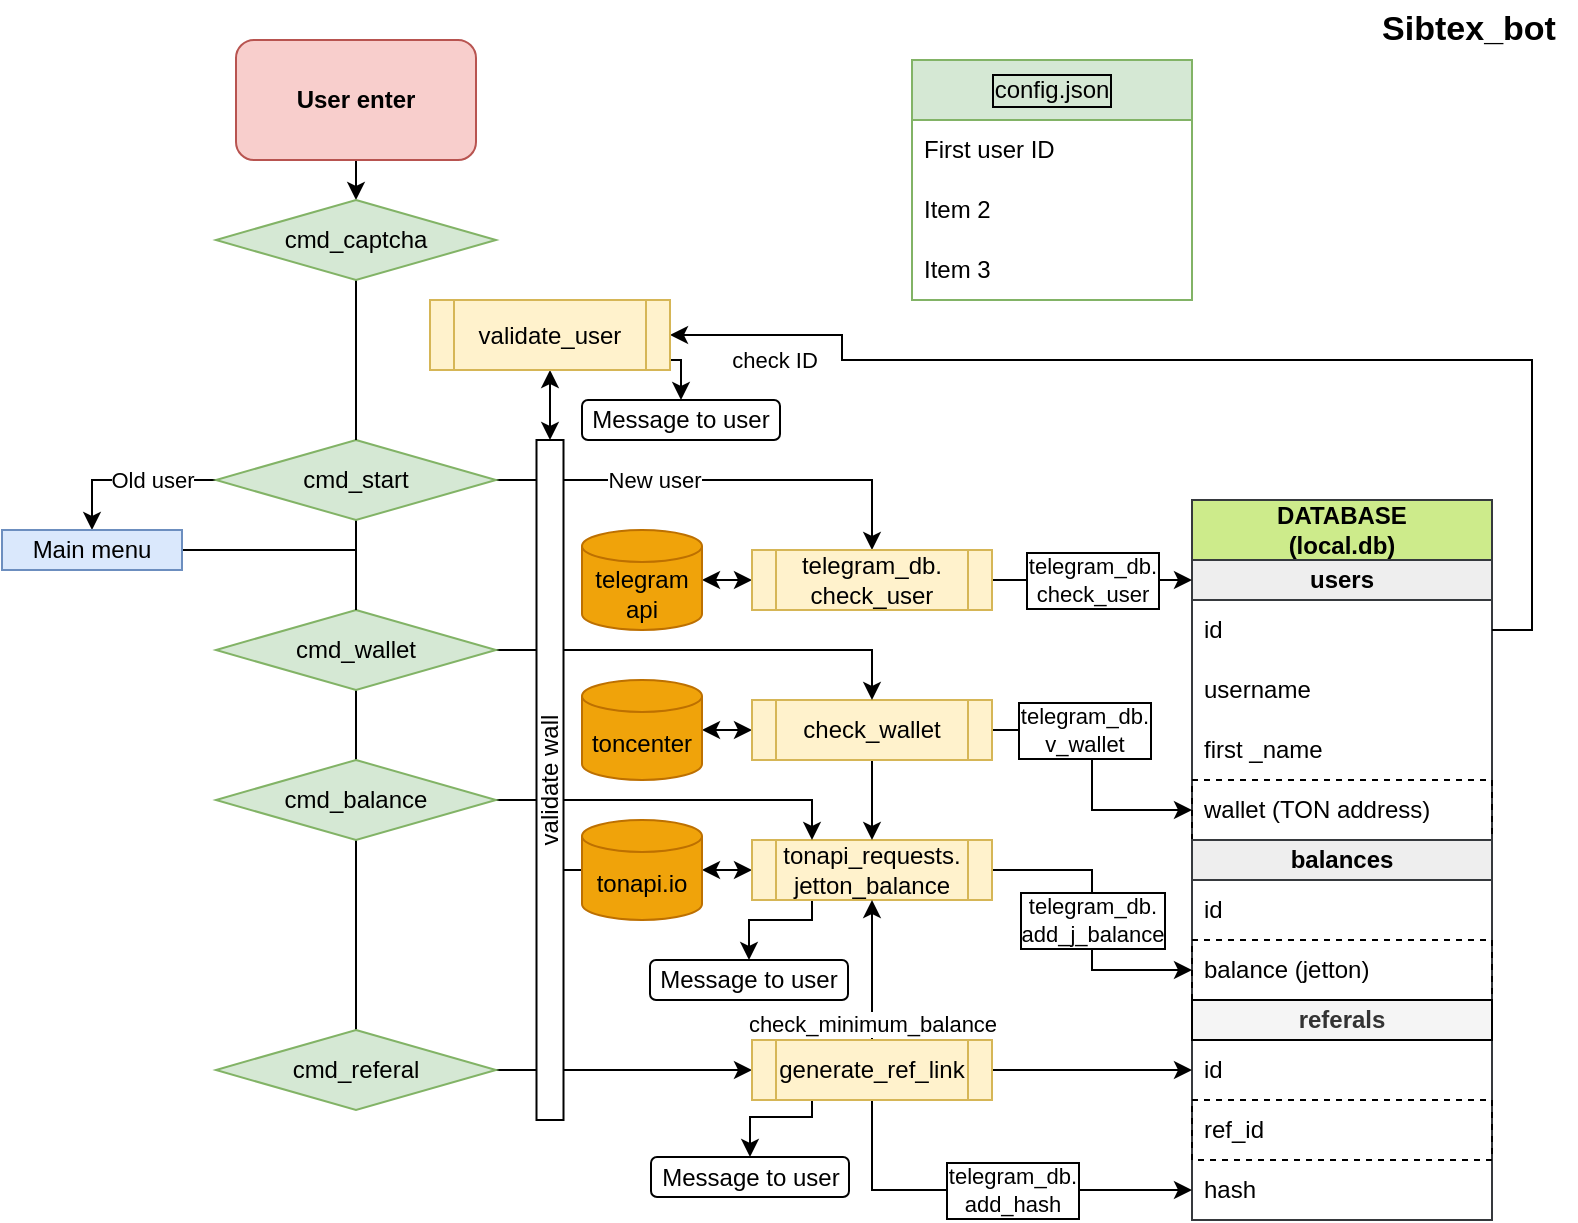 <mxfile version="20.8.17" type="github">
  <diagram name="Страница 1" id="LgsbMWBESHbUYroMua2p">
    <mxGraphModel dx="1434" dy="764" grid="1" gridSize="10" guides="1" tooltips="1" connect="1" arrows="1" fold="1" page="1" pageScale="1" pageWidth="827" pageHeight="1169" math="0" shadow="0">
      <root>
        <mxCell id="0" />
        <mxCell id="1" parent="0" />
        <mxCell id="y6tM2BsDcEVuRx64Hg7A-4" style="edgeStyle=orthogonalEdgeStyle;rounded=0;orthogonalLoop=1;jettySize=auto;html=1;exitX=0.5;exitY=1;exitDx=0;exitDy=0;entryX=0.5;entryY=0;entryDx=0;entryDy=0;" parent="1" source="y6tM2BsDcEVuRx64Hg7A-3" target="q06oOHf_kdEBdOQaN_h--30" edge="1">
          <mxGeometry relative="1" as="geometry">
            <mxPoint x="192" y="195" as="targetPoint" />
            <mxPoint x="217" y="100" as="sourcePoint" />
          </mxGeometry>
        </mxCell>
        <mxCell id="y6tM2BsDcEVuRx64Hg7A-3" value="&lt;b&gt;User enter&lt;/b&gt;" style="rounded=1;whiteSpace=wrap;html=1;fillColor=#f8cecc;strokeColor=#b85450;" parent="1" vertex="1">
          <mxGeometry x="157" y="20" width="120" height="60" as="geometry" />
        </mxCell>
        <mxCell id="xPWEyY98Uc1iF1DQ3HpN-3" style="edgeStyle=orthogonalEdgeStyle;rounded=0;orthogonalLoop=1;jettySize=auto;html=1;fontColor=#000000;entryX=0.5;entryY=0;entryDx=0;entryDy=0;endArrow=classic;endFill=1;exitX=1;exitY=0.5;exitDx=0;exitDy=0;" parent="1" source="xPWEyY98Uc1iF1DQ3HpN-2" target="fDtwPjwsuHDe_1HMCoDv-16" edge="1">
          <mxGeometry relative="1" as="geometry">
            <mxPoint x="397" y="245" as="targetPoint" />
            <mxPoint x="330" y="240" as="sourcePoint" />
            <Array as="points">
              <mxPoint x="475" y="240" />
            </Array>
          </mxGeometry>
        </mxCell>
        <mxCell id="fDtwPjwsuHDe_1HMCoDv-40" value="New user" style="edgeLabel;html=1;align=center;verticalAlign=middle;resizable=0;points=[];" parent="xPWEyY98Uc1iF1DQ3HpN-3" vertex="1" connectable="0">
          <mxGeometry relative="1" as="geometry">
            <mxPoint x="-33" as="offset" />
          </mxGeometry>
        </mxCell>
        <mxCell id="xPWEyY98Uc1iF1DQ3HpN-5" style="edgeStyle=orthogonalEdgeStyle;rounded=0;orthogonalLoop=1;jettySize=auto;html=1;exitX=0;exitY=0.5;exitDx=0;exitDy=0;fontColor=#000000;entryX=0.5;entryY=0;entryDx=0;entryDy=0;" parent="1" source="xPWEyY98Uc1iF1DQ3HpN-2" target="q06oOHf_kdEBdOQaN_h--3" edge="1">
          <mxGeometry relative="1" as="geometry">
            <mxPoint x="59.5" y="260" as="targetPoint" />
          </mxGeometry>
        </mxCell>
        <mxCell id="xPWEyY98Uc1iF1DQ3HpN-7" value="Old user" style="edgeLabel;html=1;align=center;verticalAlign=middle;resizable=0;points=[];fontColor=#000000;" parent="xPWEyY98Uc1iF1DQ3HpN-5" vertex="1" connectable="0">
          <mxGeometry x="0.033" y="3" relative="1" as="geometry">
            <mxPoint x="13" y="-3" as="offset" />
          </mxGeometry>
        </mxCell>
        <mxCell id="fDtwPjwsuHDe_1HMCoDv-43" style="edgeStyle=orthogonalEdgeStyle;rounded=0;orthogonalLoop=1;jettySize=auto;html=1;exitX=0.5;exitY=1;exitDx=0;exitDy=0;entryX=0.5;entryY=0;entryDx=0;entryDy=0;labelBorderColor=default;startArrow=none;startFill=0;endArrow=none;endFill=0;" parent="1" source="xPWEyY98Uc1iF1DQ3HpN-2" target="fDtwPjwsuHDe_1HMCoDv-41" edge="1">
          <mxGeometry relative="1" as="geometry" />
        </mxCell>
        <mxCell id="xPWEyY98Uc1iF1DQ3HpN-2" value="cmd_start" style="rhombus;whiteSpace=wrap;html=1;labelBackgroundColor=none;labelBorderColor=none;fillColor=#d5e8d4;strokeColor=#82b366;" parent="1" vertex="1">
          <mxGeometry x="147" y="220" width="140" height="40" as="geometry" />
        </mxCell>
        <mxCell id="xPWEyY98Uc1iF1DQ3HpN-9" value="&lt;font style=&quot;font-size: 17px;&quot;&gt;&lt;b&gt;Sibtex_bot&lt;/b&gt;&lt;/font&gt;" style="text;html=1;strokeColor=none;fillColor=none;align=center;verticalAlign=middle;whiteSpace=wrap;rounded=0;fontColor=#000000;" parent="1" vertex="1">
          <mxGeometry x="720" width="107" height="30" as="geometry" />
        </mxCell>
        <mxCell id="PNvZ4A7sdPnOWRzi79Dc-2" value="DATABASE&lt;br&gt;(local.db)" style="swimlane;fontStyle=1;childLayout=stackLayout;horizontal=1;startSize=30;horizontalStack=0;resizeParent=1;resizeParentMax=0;resizeLast=0;collapsible=1;marginBottom=0;whiteSpace=wrap;html=1;fillColor=#cdeb8b;strokeColor=#36393d;" parent="1" vertex="1">
          <mxGeometry x="635" y="250" width="150" height="360" as="geometry">
            <mxRectangle x="605" y="210" width="60" height="30" as="alternateBounds" />
          </mxGeometry>
        </mxCell>
        <mxCell id="PNvZ4A7sdPnOWRzi79Dc-3" value="users" style="text;strokeColor=#36393d;fillColor=#eeeeee;align=center;verticalAlign=middle;spacingLeft=4;spacingRight=4;overflow=hidden;points=[[0,0.5],[1,0.5]];portConstraint=eastwest;rotatable=0;whiteSpace=wrap;html=1;fontStyle=1;" parent="PNvZ4A7sdPnOWRzi79Dc-2" vertex="1">
          <mxGeometry y="30" width="150" height="20" as="geometry" />
        </mxCell>
        <mxCell id="PNvZ4A7sdPnOWRzi79Dc-13" value="id" style="text;strokeColor=none;fillColor=none;align=left;verticalAlign=middle;spacingLeft=4;spacingRight=4;overflow=hidden;points=[[0,0.5],[1,0.5]];portConstraint=eastwest;rotatable=0;whiteSpace=wrap;html=1;fontColor=#000000;" parent="PNvZ4A7sdPnOWRzi79Dc-2" vertex="1">
          <mxGeometry y="50" width="150" height="30" as="geometry" />
        </mxCell>
        <mxCell id="PNvZ4A7sdPnOWRzi79Dc-4" value="username" style="text;strokeColor=none;fillColor=none;align=left;verticalAlign=middle;spacingLeft=4;spacingRight=4;overflow=hidden;points=[[0,0.5],[1,0.5]];portConstraint=eastwest;rotatable=0;whiteSpace=wrap;html=1;fontColor=#000000;" parent="PNvZ4A7sdPnOWRzi79Dc-2" vertex="1">
          <mxGeometry y="80" width="150" height="30" as="geometry" />
        </mxCell>
        <mxCell id="PNvZ4A7sdPnOWRzi79Dc-5" value="first _name" style="text;strokeColor=none;fillColor=none;align=left;verticalAlign=middle;spacingLeft=4;spacingRight=4;overflow=hidden;points=[[0,0.5],[1,0.5]];portConstraint=eastwest;rotatable=0;whiteSpace=wrap;html=1;fontColor=#000000;" parent="PNvZ4A7sdPnOWRzi79Dc-2" vertex="1">
          <mxGeometry y="110" width="150" height="30" as="geometry" />
        </mxCell>
        <mxCell id="fDtwPjwsuHDe_1HMCoDv-3" value="wallet (TON address)" style="text;strokeColor=default;fillColor=none;align=left;verticalAlign=middle;spacingLeft=4;spacingRight=4;overflow=hidden;points=[[0,0.5],[1,0.5]];portConstraint=eastwest;rotatable=0;whiteSpace=wrap;html=1;fontColor=#000000;labelBackgroundColor=none;labelBorderColor=none;shadow=0;dashed=1;" parent="PNvZ4A7sdPnOWRzi79Dc-2" vertex="1">
          <mxGeometry y="140" width="150" height="30" as="geometry" />
        </mxCell>
        <mxCell id="PNvZ4A7sdPnOWRzi79Dc-14" value="balances" style="text;strokeColor=#36393d;fillColor=#eeeeee;align=center;verticalAlign=middle;spacingLeft=4;spacingRight=4;overflow=hidden;points=[[0,0.5],[1,0.5]];portConstraint=eastwest;rotatable=0;whiteSpace=wrap;html=1;fontStyle=1" parent="PNvZ4A7sdPnOWRzi79Dc-2" vertex="1">
          <mxGeometry y="170" width="150" height="20" as="geometry" />
        </mxCell>
        <mxCell id="PNvZ4A7sdPnOWRzi79Dc-9" value="id" style="text;strokeColor=none;fillColor=none;align=left;verticalAlign=middle;spacingLeft=4;spacingRight=4;overflow=hidden;points=[[0,0.5],[1,0.5]];portConstraint=eastwest;rotatable=0;whiteSpace=wrap;html=1;fontColor=#000000;" parent="PNvZ4A7sdPnOWRzi79Dc-2" vertex="1">
          <mxGeometry y="190" width="150" height="30" as="geometry" />
        </mxCell>
        <mxCell id="fDtwPjwsuHDe_1HMCoDv-2" value="balance (jetton)" style="text;strokeColor=default;fillColor=none;align=left;verticalAlign=middle;spacingLeft=4;spacingRight=4;overflow=hidden;points=[[0,0.5],[1,0.5]];portConstraint=eastwest;rotatable=0;whiteSpace=wrap;html=1;fontColor=#000000;dashed=1;" parent="PNvZ4A7sdPnOWRzi79Dc-2" vertex="1">
          <mxGeometry y="220" width="150" height="30" as="geometry" />
        </mxCell>
        <mxCell id="q06oOHf_kdEBdOQaN_h--10" value="referals" style="text;strokeColor=#000000;fillColor=#f5f5f5;align=center;verticalAlign=middle;spacingLeft=4;spacingRight=4;overflow=hidden;points=[[0,0.5],[1,0.5]];portConstraint=eastwest;rotatable=0;whiteSpace=wrap;html=1;fontColor=#333333;fontStyle=1;gradientColor=none;" vertex="1" parent="PNvZ4A7sdPnOWRzi79Dc-2">
          <mxGeometry y="250" width="150" height="20" as="geometry" />
        </mxCell>
        <mxCell id="q06oOHf_kdEBdOQaN_h--11" value="id" style="text;strokeColor=none;fillColor=none;align=left;verticalAlign=middle;spacingLeft=4;spacingRight=4;overflow=hidden;points=[[0,0.5],[1,0.5]];portConstraint=eastwest;rotatable=0;whiteSpace=wrap;html=1;fontColor=#000000;dashed=1;" vertex="1" parent="PNvZ4A7sdPnOWRzi79Dc-2">
          <mxGeometry y="270" width="150" height="30" as="geometry" />
        </mxCell>
        <mxCell id="q06oOHf_kdEBdOQaN_h--12" value="ref_id" style="text;strokeColor=default;fillColor=none;align=left;verticalAlign=middle;spacingLeft=4;spacingRight=4;overflow=hidden;points=[[0,0.5],[1,0.5]];portConstraint=eastwest;rotatable=0;whiteSpace=wrap;html=1;fontColor=#000000;dashed=1;" vertex="1" parent="PNvZ4A7sdPnOWRzi79Dc-2">
          <mxGeometry y="300" width="150" height="30" as="geometry" />
        </mxCell>
        <mxCell id="q06oOHf_kdEBdOQaN_h--13" value="hash" style="text;strokeColor=none;fillColor=none;align=left;verticalAlign=middle;spacingLeft=4;spacingRight=4;overflow=hidden;points=[[0,0.5],[1,0.5]];portConstraint=eastwest;rotatable=0;whiteSpace=wrap;html=1;fontColor=#000000;dashed=1;" vertex="1" parent="PNvZ4A7sdPnOWRzi79Dc-2">
          <mxGeometry y="330" width="150" height="30" as="geometry" />
        </mxCell>
        <mxCell id="fDtwPjwsuHDe_1HMCoDv-9" value="telegram_db.&lt;br&gt;add_j_balance" style="edgeStyle=orthogonalEdgeStyle;rounded=0;orthogonalLoop=1;jettySize=auto;html=1;exitX=1;exitY=0.5;exitDx=0;exitDy=0;entryX=0;entryY=0.5;entryDx=0;entryDy=0;verticalAlign=middle;labelBorderColor=default;" parent="1" source="fDtwPjwsuHDe_1HMCoDv-4" target="fDtwPjwsuHDe_1HMCoDv-2" edge="1">
          <mxGeometry relative="1" as="geometry" />
        </mxCell>
        <mxCell id="fDtwPjwsuHDe_1HMCoDv-13" style="edgeStyle=orthogonalEdgeStyle;rounded=0;orthogonalLoop=1;jettySize=auto;html=1;exitX=1;exitY=0.5;exitDx=0;exitDy=0;entryX=0;entryY=0.5;entryDx=0;entryDy=0;exitPerimeter=0;startArrow=classic;startFill=1;" parent="1" source="fDtwPjwsuHDe_1HMCoDv-12" target="fDtwPjwsuHDe_1HMCoDv-4" edge="1">
          <mxGeometry relative="1" as="geometry" />
        </mxCell>
        <mxCell id="q06oOHf_kdEBdOQaN_h--21" style="edgeStyle=orthogonalEdgeStyle;rounded=0;orthogonalLoop=1;jettySize=auto;html=1;exitX=0.25;exitY=1;exitDx=0;exitDy=0;entryX=0.5;entryY=0;entryDx=0;entryDy=0;endArrow=classic;endFill=1;" edge="1" parent="1" source="fDtwPjwsuHDe_1HMCoDv-4" target="q06oOHf_kdEBdOQaN_h--17">
          <mxGeometry relative="1" as="geometry">
            <Array as="points">
              <mxPoint x="445" y="460" />
              <mxPoint x="414" y="460" />
            </Array>
          </mxGeometry>
        </mxCell>
        <mxCell id="fDtwPjwsuHDe_1HMCoDv-4" value="tonapi_requests.&lt;br&gt;jetton_balance" style="shape=process;whiteSpace=wrap;html=1;backgroundOutline=1;fillColor=#fff2cc;strokeColor=#d6b656;" parent="1" vertex="1">
          <mxGeometry x="415" y="420" width="120" height="30" as="geometry" />
        </mxCell>
        <mxCell id="q06oOHf_kdEBdOQaN_h--71" value="" style="edgeStyle=orthogonalEdgeStyle;rounded=0;orthogonalLoop=1;jettySize=auto;html=1;startArrow=none;startFill=0;endArrow=none;endFill=0;" edge="1" parent="1" source="fDtwPjwsuHDe_1HMCoDv-12" target="q06oOHf_kdEBdOQaN_h--65">
          <mxGeometry relative="1" as="geometry" />
        </mxCell>
        <mxCell id="fDtwPjwsuHDe_1HMCoDv-12" value="tonapi.io" style="shape=cylinder3;whiteSpace=wrap;html=1;boundedLbl=1;backgroundOutline=1;size=8;fillColor=#f0a30a;fontColor=#000000;strokeColor=#BD7000;" parent="1" vertex="1">
          <mxGeometry x="330" y="410" width="60" height="50" as="geometry" />
        </mxCell>
        <mxCell id="fDtwPjwsuHDe_1HMCoDv-15" style="edgeStyle=orthogonalEdgeStyle;rounded=0;orthogonalLoop=1;jettySize=auto;html=1;exitX=1;exitY=0.5;exitDx=0;exitDy=0;exitPerimeter=0;entryX=0;entryY=0.5;entryDx=0;entryDy=0;startArrow=classic;startFill=1;" parent="1" source="fDtwPjwsuHDe_1HMCoDv-14" target="fDtwPjwsuHDe_1HMCoDv-16" edge="1">
          <mxGeometry relative="1" as="geometry">
            <mxPoint x="435" y="405" as="targetPoint" />
          </mxGeometry>
        </mxCell>
        <mxCell id="fDtwPjwsuHDe_1HMCoDv-14" value="telegram api" style="shape=cylinder3;whiteSpace=wrap;html=1;boundedLbl=1;backgroundOutline=1;size=8;fillColor=#f0a30a;strokeColor=#BD7000;fontColor=#000000;" parent="1" vertex="1">
          <mxGeometry x="330" y="265" width="60" height="50" as="geometry" />
        </mxCell>
        <mxCell id="fDtwPjwsuHDe_1HMCoDv-18" style="edgeStyle=orthogonalEdgeStyle;rounded=0;orthogonalLoop=1;jettySize=auto;html=1;exitX=1;exitY=0.5;exitDx=0;exitDy=0;entryX=0;entryY=0.5;entryDx=0;entryDy=0;labelBorderColor=default;" parent="1" source="fDtwPjwsuHDe_1HMCoDv-16" target="PNvZ4A7sdPnOWRzi79Dc-3" edge="1">
          <mxGeometry relative="1" as="geometry" />
        </mxCell>
        <mxCell id="fDtwPjwsuHDe_1HMCoDv-32" value="telegram_db.&lt;br&gt;check_user" style="edgeLabel;html=1;align=center;verticalAlign=middle;resizable=0;points=[];labelBorderColor=default;" parent="fDtwPjwsuHDe_1HMCoDv-18" vertex="1" connectable="0">
          <mxGeometry x="0.28" relative="1" as="geometry">
            <mxPoint x="-14" as="offset" />
          </mxGeometry>
        </mxCell>
        <mxCell id="fDtwPjwsuHDe_1HMCoDv-16" value="telegram_db.&lt;br&gt;check_user" style="shape=process;whiteSpace=wrap;html=1;backgroundOutline=1;fillColor=#fff2cc;strokeColor=#d6b656;" parent="1" vertex="1">
          <mxGeometry x="415" y="275" width="120" height="30" as="geometry" />
        </mxCell>
        <mxCell id="fDtwPjwsuHDe_1HMCoDv-23" style="edgeStyle=orthogonalEdgeStyle;rounded=0;orthogonalLoop=1;jettySize=auto;html=1;exitX=1;exitY=0.5;exitDx=0;exitDy=0;entryX=0;entryY=0.5;entryDx=0;entryDy=0;align=center;" parent="1" source="fDtwPjwsuHDe_1HMCoDv-22" target="fDtwPjwsuHDe_1HMCoDv-3" edge="1">
          <mxGeometry relative="1" as="geometry" />
        </mxCell>
        <mxCell id="fDtwPjwsuHDe_1HMCoDv-30" value="telegram_db.&lt;br&gt;v_wallet" style="edgeLabel;html=1;align=center;verticalAlign=middle;resizable=0;points=[];labelBorderColor=default;" parent="fDtwPjwsuHDe_1HMCoDv-23" vertex="1" connectable="0">
          <mxGeometry x="-0.22" relative="1" as="geometry">
            <mxPoint x="-4" y="-5" as="offset" />
          </mxGeometry>
        </mxCell>
        <mxCell id="fDtwPjwsuHDe_1HMCoDv-26" style="edgeStyle=orthogonalEdgeStyle;rounded=0;orthogonalLoop=1;jettySize=auto;html=1;exitX=0;exitY=0.5;exitDx=0;exitDy=0;entryX=1;entryY=0.5;entryDx=0;entryDy=0;entryPerimeter=0;endArrow=classic;endFill=1;startArrow=classic;startFill=1;" parent="1" source="fDtwPjwsuHDe_1HMCoDv-22" target="fDtwPjwsuHDe_1HMCoDv-27" edge="1">
          <mxGeometry relative="1" as="geometry" />
        </mxCell>
        <mxCell id="fDtwPjwsuHDe_1HMCoDv-45" style="edgeStyle=orthogonalEdgeStyle;rounded=0;orthogonalLoop=1;jettySize=auto;html=1;exitX=0.5;exitY=1;exitDx=0;exitDy=0;entryX=0.5;entryY=0;entryDx=0;entryDy=0;labelBorderColor=default;startArrow=none;startFill=0;endArrow=classic;endFill=1;" parent="1" source="fDtwPjwsuHDe_1HMCoDv-22" target="fDtwPjwsuHDe_1HMCoDv-4" edge="1">
          <mxGeometry relative="1" as="geometry" />
        </mxCell>
        <mxCell id="fDtwPjwsuHDe_1HMCoDv-22" value="check_wallet" style="shape=process;whiteSpace=wrap;html=1;backgroundOutline=1;fillColor=#fff2cc;strokeColor=#d6b656;" parent="1" vertex="1">
          <mxGeometry x="415" y="350" width="120" height="30" as="geometry" />
        </mxCell>
        <mxCell id="fDtwPjwsuHDe_1HMCoDv-27" value="toncenter" style="shape=cylinder3;whiteSpace=wrap;html=1;boundedLbl=1;backgroundOutline=1;size=8;fillColor=#f0a30a;strokeColor=#BD7000;fontColor=#000000;" parent="1" vertex="1">
          <mxGeometry x="330" y="340" width="60" height="50" as="geometry" />
        </mxCell>
        <mxCell id="fDtwPjwsuHDe_1HMCoDv-44" style="edgeStyle=orthogonalEdgeStyle;rounded=0;orthogonalLoop=1;jettySize=auto;html=1;exitX=1;exitY=0.5;exitDx=0;exitDy=0;entryX=0.5;entryY=0;entryDx=0;entryDy=0;labelBorderColor=default;startArrow=none;startFill=0;endArrow=classic;endFill=1;" parent="1" source="fDtwPjwsuHDe_1HMCoDv-41" target="fDtwPjwsuHDe_1HMCoDv-22" edge="1">
          <mxGeometry relative="1" as="geometry" />
        </mxCell>
        <mxCell id="fDtwPjwsuHDe_1HMCoDv-46" style="edgeStyle=orthogonalEdgeStyle;rounded=0;orthogonalLoop=1;jettySize=auto;html=1;exitX=0.5;exitY=1;exitDx=0;exitDy=0;labelBorderColor=default;startArrow=none;startFill=0;endArrow=none;endFill=0;entryX=0.5;entryY=0;entryDx=0;entryDy=0;" parent="1" source="fDtwPjwsuHDe_1HMCoDv-41" target="fDtwPjwsuHDe_1HMCoDv-47" edge="1">
          <mxGeometry relative="1" as="geometry">
            <mxPoint x="217" y="410" as="targetPoint" />
          </mxGeometry>
        </mxCell>
        <mxCell id="fDtwPjwsuHDe_1HMCoDv-41" value="cmd_wallet" style="rhombus;whiteSpace=wrap;html=1;labelBackgroundColor=none;labelBorderColor=none;fillColor=#d5e8d4;strokeColor=#82b366;" parent="1" vertex="1">
          <mxGeometry x="147" y="305" width="140" height="40" as="geometry" />
        </mxCell>
        <mxCell id="fDtwPjwsuHDe_1HMCoDv-48" style="edgeStyle=orthogonalEdgeStyle;rounded=0;orthogonalLoop=1;jettySize=auto;html=1;exitX=1;exitY=0.5;exitDx=0;exitDy=0;entryX=0.25;entryY=0;entryDx=0;entryDy=0;labelBorderColor=default;startArrow=none;startFill=0;endArrow=classic;endFill=1;" parent="1" source="fDtwPjwsuHDe_1HMCoDv-47" target="fDtwPjwsuHDe_1HMCoDv-4" edge="1">
          <mxGeometry relative="1" as="geometry" />
        </mxCell>
        <mxCell id="q06oOHf_kdEBdOQaN_h--2" style="edgeStyle=orthogonalEdgeStyle;rounded=0;orthogonalLoop=1;jettySize=auto;html=1;exitX=0.5;exitY=1;exitDx=0;exitDy=0;endArrow=none;endFill=0;" edge="1" parent="1" source="fDtwPjwsuHDe_1HMCoDv-47" target="q06oOHf_kdEBdOQaN_h--1">
          <mxGeometry relative="1" as="geometry" />
        </mxCell>
        <mxCell id="fDtwPjwsuHDe_1HMCoDv-47" value="cmd_balance" style="rhombus;whiteSpace=wrap;html=1;labelBackgroundColor=none;labelBorderColor=none;fillColor=#d5e8d4;strokeColor=#82b366;" parent="1" vertex="1">
          <mxGeometry x="147" y="380" width="140" height="40" as="geometry" />
        </mxCell>
        <mxCell id="q06oOHf_kdEBdOQaN_h--16" style="edgeStyle=orthogonalEdgeStyle;rounded=0;orthogonalLoop=1;jettySize=auto;html=1;exitX=1;exitY=0.5;exitDx=0;exitDy=0;entryX=0;entryY=0.5;entryDx=0;entryDy=0;endArrow=classic;endFill=1;" edge="1" parent="1" source="q06oOHf_kdEBdOQaN_h--1" target="q06oOHf_kdEBdOQaN_h--9">
          <mxGeometry relative="1" as="geometry" />
        </mxCell>
        <mxCell id="q06oOHf_kdEBdOQaN_h--1" value="cmd_referal" style="rhombus;whiteSpace=wrap;html=1;labelBackgroundColor=none;labelBorderColor=none;fillColor=#d5e8d4;strokeColor=#82b366;" vertex="1" parent="1">
          <mxGeometry x="147" y="515" width="140" height="40" as="geometry" />
        </mxCell>
        <mxCell id="q06oOHf_kdEBdOQaN_h--5" style="edgeStyle=orthogonalEdgeStyle;rounded=0;orthogonalLoop=1;jettySize=auto;html=1;exitX=1;exitY=0.5;exitDx=0;exitDy=0;endArrow=none;endFill=0;entryX=0.5;entryY=0;entryDx=0;entryDy=0;" edge="1" parent="1" source="q06oOHf_kdEBdOQaN_h--3" target="fDtwPjwsuHDe_1HMCoDv-41">
          <mxGeometry relative="1" as="geometry">
            <mxPoint x="220" y="275" as="targetPoint" />
          </mxGeometry>
        </mxCell>
        <mxCell id="q06oOHf_kdEBdOQaN_h--3" value="Main menu" style="rounded=0;whiteSpace=wrap;html=1;fillColor=#dae8fc;strokeColor=#6c8ebf;" vertex="1" parent="1">
          <mxGeometry x="40" y="265" width="90" height="20" as="geometry" />
        </mxCell>
        <mxCell id="q06oOHf_kdEBdOQaN_h--14" style="edgeStyle=orthogonalEdgeStyle;rounded=0;orthogonalLoop=1;jettySize=auto;html=1;exitX=0.5;exitY=0;exitDx=0;exitDy=0;entryX=0.5;entryY=1;entryDx=0;entryDy=0;endArrow=classic;endFill=1;" edge="1" parent="1" source="q06oOHf_kdEBdOQaN_h--9" target="fDtwPjwsuHDe_1HMCoDv-4">
          <mxGeometry relative="1" as="geometry" />
        </mxCell>
        <mxCell id="q06oOHf_kdEBdOQaN_h--15" value="check_minimum_balance" style="edgeLabel;html=1;align=center;verticalAlign=middle;resizable=0;points=[];" vertex="1" connectable="0" parent="q06oOHf_kdEBdOQaN_h--14">
          <mxGeometry x="0.365" y="3" relative="1" as="geometry">
            <mxPoint x="3" y="40" as="offset" />
          </mxGeometry>
        </mxCell>
        <mxCell id="q06oOHf_kdEBdOQaN_h--23" style="edgeStyle=orthogonalEdgeStyle;rounded=0;orthogonalLoop=1;jettySize=auto;html=1;exitX=0.25;exitY=1;exitDx=0;exitDy=0;entryX=0.5;entryY=0;entryDx=0;entryDy=0;endArrow=classic;endFill=1;" edge="1" parent="1" source="q06oOHf_kdEBdOQaN_h--9" target="q06oOHf_kdEBdOQaN_h--22">
          <mxGeometry relative="1" as="geometry">
            <Array as="points">
              <mxPoint x="445.5" y="558.5" />
              <mxPoint x="414.5" y="558.5" />
            </Array>
          </mxGeometry>
        </mxCell>
        <mxCell id="q06oOHf_kdEBdOQaN_h--25" style="edgeStyle=orthogonalEdgeStyle;rounded=0;orthogonalLoop=1;jettySize=auto;html=1;exitX=0.5;exitY=1;exitDx=0;exitDy=0;entryX=0;entryY=0.5;entryDx=0;entryDy=0;endArrow=classic;endFill=1;" edge="1" parent="1" source="q06oOHf_kdEBdOQaN_h--9" target="q06oOHf_kdEBdOQaN_h--13">
          <mxGeometry relative="1" as="geometry">
            <Array as="points">
              <mxPoint x="475" y="595" />
            </Array>
          </mxGeometry>
        </mxCell>
        <mxCell id="q06oOHf_kdEBdOQaN_h--27" value="telegram_db.&lt;br style=&quot;border-color: var(--border-color);&quot;&gt;add_hash" style="edgeLabel;html=1;align=center;verticalAlign=middle;resizable=0;points=[];labelBorderColor=default;" vertex="1" connectable="0" parent="q06oOHf_kdEBdOQaN_h--25">
          <mxGeometry x="0.142" y="2" relative="1" as="geometry">
            <mxPoint x="-2" y="2" as="offset" />
          </mxGeometry>
        </mxCell>
        <mxCell id="q06oOHf_kdEBdOQaN_h--28" style="edgeStyle=orthogonalEdgeStyle;rounded=0;orthogonalLoop=1;jettySize=auto;html=1;exitX=1;exitY=0.5;exitDx=0;exitDy=0;entryX=0;entryY=0.5;entryDx=0;entryDy=0;endArrow=classic;endFill=1;" edge="1" parent="1" source="q06oOHf_kdEBdOQaN_h--9" target="q06oOHf_kdEBdOQaN_h--11">
          <mxGeometry relative="1" as="geometry" />
        </mxCell>
        <mxCell id="q06oOHf_kdEBdOQaN_h--9" value="generate_ref_link" style="shape=process;whiteSpace=wrap;html=1;backgroundOutline=1;fillColor=#fff2cc;strokeColor=#d6b656;" vertex="1" parent="1">
          <mxGeometry x="415" y="520" width="120" height="30" as="geometry" />
        </mxCell>
        <mxCell id="q06oOHf_kdEBdOQaN_h--17" value="Message to user" style="rounded=1;whiteSpace=wrap;html=1;strokeColor=#000000;gradientColor=none;" vertex="1" parent="1">
          <mxGeometry x="364" y="480" width="99" height="20" as="geometry" />
        </mxCell>
        <mxCell id="q06oOHf_kdEBdOQaN_h--22" value="Message to user" style="rounded=1;whiteSpace=wrap;html=1;strokeColor=#000000;gradientColor=none;" vertex="1" parent="1">
          <mxGeometry x="364.5" y="578.5" width="99" height="20" as="geometry" />
        </mxCell>
        <mxCell id="q06oOHf_kdEBdOQaN_h--33" style="edgeStyle=orthogonalEdgeStyle;rounded=0;orthogonalLoop=1;jettySize=auto;html=1;exitX=0.5;exitY=1;exitDx=0;exitDy=0;entryX=0.5;entryY=0;entryDx=0;entryDy=0;endArrow=none;endFill=0;" edge="1" parent="1" source="q06oOHf_kdEBdOQaN_h--30" target="xPWEyY98Uc1iF1DQ3HpN-2">
          <mxGeometry relative="1" as="geometry" />
        </mxCell>
        <mxCell id="q06oOHf_kdEBdOQaN_h--30" value="cmd_captcha" style="rhombus;whiteSpace=wrap;html=1;labelBackgroundColor=none;labelBorderColor=none;fillColor=#d5e8d4;strokeColor=#82b366;" vertex="1" parent="1">
          <mxGeometry x="147" y="100" width="140" height="40" as="geometry" />
        </mxCell>
        <mxCell id="q06oOHf_kdEBdOQaN_h--56" style="edgeStyle=orthogonalEdgeStyle;rounded=0;orthogonalLoop=1;jettySize=auto;html=1;entryX=1;entryY=0.5;entryDx=0;entryDy=0;endArrow=none;endFill=0;startArrow=classic;startFill=1;exitX=1;exitY=0.5;exitDx=0;exitDy=0;" edge="1" parent="1" source="q06oOHf_kdEBdOQaN_h--75" target="PNvZ4A7sdPnOWRzi79Dc-13">
          <mxGeometry relative="1" as="geometry">
            <mxPoint x="460" y="170" as="sourcePoint" />
            <Array as="points">
              <mxPoint x="460" y="168" />
              <mxPoint x="460" y="180" />
              <mxPoint x="805" y="180" />
              <mxPoint x="805" y="315" />
            </Array>
          </mxGeometry>
        </mxCell>
        <mxCell id="q06oOHf_kdEBdOQaN_h--58" value="check ID" style="edgeLabel;html=1;align=center;verticalAlign=middle;resizable=0;points=[];" vertex="1" connectable="0" parent="q06oOHf_kdEBdOQaN_h--56">
          <mxGeometry x="-0.178" y="-2" relative="1" as="geometry">
            <mxPoint x="-182" y="-2" as="offset" />
          </mxGeometry>
        </mxCell>
        <mxCell id="q06oOHf_kdEBdOQaN_h--67" style="edgeStyle=orthogonalEdgeStyle;rounded=0;orthogonalLoop=1;jettySize=auto;html=1;exitX=0.5;exitY=1;exitDx=0;exitDy=0;entryX=0.5;entryY=0;entryDx=0;entryDy=0;startArrow=classic;startFill=1;endArrow=classic;endFill=1;" edge="1" parent="1" source="q06oOHf_kdEBdOQaN_h--75" target="q06oOHf_kdEBdOQaN_h--65">
          <mxGeometry relative="1" as="geometry">
            <mxPoint x="314" y="190" as="sourcePoint" />
          </mxGeometry>
        </mxCell>
        <mxCell id="q06oOHf_kdEBdOQaN_h--73" style="edgeStyle=orthogonalEdgeStyle;rounded=0;orthogonalLoop=1;jettySize=auto;html=1;exitX=1;exitY=1;exitDx=0;exitDy=0;entryX=0.5;entryY=0;entryDx=0;entryDy=0;startArrow=none;startFill=0;endArrow=classic;endFill=1;" edge="1" parent="1" target="q06oOHf_kdEBdOQaN_h--60">
          <mxGeometry relative="1" as="geometry">
            <mxPoint x="349" y="180" as="sourcePoint" />
          </mxGeometry>
        </mxCell>
        <mxCell id="q06oOHf_kdEBdOQaN_h--51" value="config.json" style="swimlane;fontStyle=0;childLayout=stackLayout;horizontal=1;startSize=30;horizontalStack=0;resizeParent=1;resizeParentMax=0;resizeLast=0;collapsible=1;marginBottom=0;whiteSpace=wrap;html=1;labelBorderColor=default;strokeColor=#82b366;fillColor=#d5e8d4;" vertex="1" parent="1">
          <mxGeometry x="495" y="30" width="140" height="120" as="geometry" />
        </mxCell>
        <mxCell id="q06oOHf_kdEBdOQaN_h--52" value="First user ID" style="text;strokeColor=none;fillColor=none;align=left;verticalAlign=middle;spacingLeft=4;spacingRight=4;overflow=hidden;points=[[0,0.5],[1,0.5]];portConstraint=eastwest;rotatable=0;whiteSpace=wrap;html=1;" vertex="1" parent="q06oOHf_kdEBdOQaN_h--51">
          <mxGeometry y="30" width="140" height="30" as="geometry" />
        </mxCell>
        <mxCell id="q06oOHf_kdEBdOQaN_h--53" value="Item 2" style="text;strokeColor=none;fillColor=none;align=left;verticalAlign=middle;spacingLeft=4;spacingRight=4;overflow=hidden;points=[[0,0.5],[1,0.5]];portConstraint=eastwest;rotatable=0;whiteSpace=wrap;html=1;" vertex="1" parent="q06oOHf_kdEBdOQaN_h--51">
          <mxGeometry y="60" width="140" height="30" as="geometry" />
        </mxCell>
        <mxCell id="q06oOHf_kdEBdOQaN_h--54" value="Item 3" style="text;strokeColor=none;fillColor=none;align=left;verticalAlign=middle;spacingLeft=4;spacingRight=4;overflow=hidden;points=[[0,0.5],[1,0.5]];portConstraint=eastwest;rotatable=0;whiteSpace=wrap;html=1;" vertex="1" parent="q06oOHf_kdEBdOQaN_h--51">
          <mxGeometry y="90" width="140" height="30" as="geometry" />
        </mxCell>
        <mxCell id="q06oOHf_kdEBdOQaN_h--60" value="Message to user" style="rounded=1;whiteSpace=wrap;html=1;strokeColor=#000000;gradientColor=none;" vertex="1" parent="1">
          <mxGeometry x="330" y="200" width="99" height="20" as="geometry" />
        </mxCell>
        <mxCell id="q06oOHf_kdEBdOQaN_h--65" value="validate wall" style="rounded=0;whiteSpace=wrap;html=1;labelBorderColor=none;strokeColor=default;gradientColor=none;horizontal=0;" vertex="1" parent="1">
          <mxGeometry x="307.25" y="220" width="13.5" height="340" as="geometry" />
        </mxCell>
        <mxCell id="q06oOHf_kdEBdOQaN_h--75" value="validate_user" style="shape=process;whiteSpace=wrap;html=1;backgroundOutline=1;labelBorderColor=none;strokeColor=#d6b656;fillColor=#fff2cc;" vertex="1" parent="1">
          <mxGeometry x="254" y="150" width="120" height="35" as="geometry" />
        </mxCell>
      </root>
    </mxGraphModel>
  </diagram>
</mxfile>
